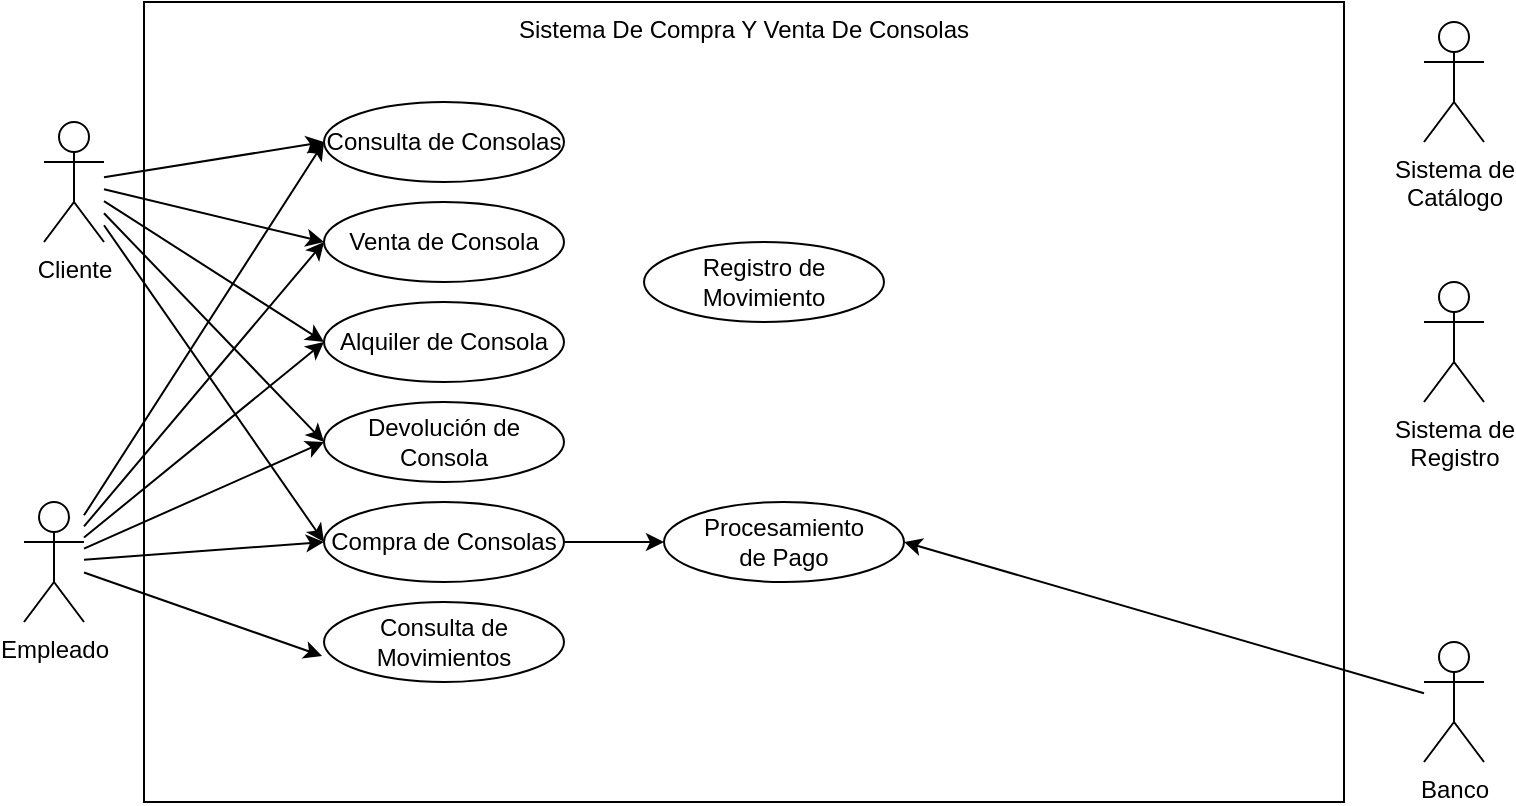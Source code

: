 <mxfile version="14.1.9" type="github">
  <diagram id="CRlLdu1EvOQOia6i6AGP" name="Page-1">
    <mxGraphModel dx="475" dy="488" grid="1" gridSize="10" guides="1" tooltips="1" connect="1" arrows="1" fold="1" page="1" pageScale="1" pageWidth="827" pageHeight="1169" math="0" shadow="0">
      <root>
        <mxCell id="0" />
        <mxCell id="1" parent="0" />
        <mxCell id="dlbpH51tU8teJ_W7UuR7-7" value="Sistema De Compra Y Venta De Consolas" style="rounded=0;whiteSpace=wrap;html=1;verticalAlign=top;labelPosition=center;verticalLabelPosition=middle;align=center;horizontal=1;" vertex="1" parent="1">
          <mxGeometry x="80" y="40" width="600" height="400" as="geometry" />
        </mxCell>
        <mxCell id="dlbpH51tU8teJ_W7UuR7-1" value="&lt;div&gt;Cliente&lt;/div&gt;" style="shape=umlActor;verticalLabelPosition=bottom;verticalAlign=top;html=1;outlineConnect=0;" vertex="1" parent="1">
          <mxGeometry x="30" y="100" width="30" height="60" as="geometry" />
        </mxCell>
        <mxCell id="dlbpH51tU8teJ_W7UuR7-2" value="Empleado" style="shape=umlActor;verticalLabelPosition=bottom;verticalAlign=top;html=1;outlineConnect=0;" vertex="1" parent="1">
          <mxGeometry x="20" y="290" width="30" height="60" as="geometry" />
        </mxCell>
        <mxCell id="dlbpH51tU8teJ_W7UuR7-3" value="Sistema de&lt;br&gt;Registro" style="shape=umlActor;verticalLabelPosition=bottom;verticalAlign=top;html=1;outlineConnect=0;" vertex="1" parent="1">
          <mxGeometry x="720" y="180" width="30" height="60" as="geometry" />
        </mxCell>
        <mxCell id="dlbpH51tU8teJ_W7UuR7-6" value="&lt;div&gt;Banco&lt;/div&gt;" style="shape=umlActor;verticalLabelPosition=bottom;verticalAlign=top;html=1;outlineConnect=0;" vertex="1" parent="1">
          <mxGeometry x="720" y="360" width="30" height="60" as="geometry" />
        </mxCell>
        <mxCell id="dlbpH51tU8teJ_W7UuR7-10" value="Consulta de Consolas" style="ellipse;whiteSpace=wrap;html=1;" vertex="1" parent="1">
          <mxGeometry x="170" y="90" width="120" height="40" as="geometry" />
        </mxCell>
        <mxCell id="dlbpH51tU8teJ_W7UuR7-11" value="Compra de Consolas" style="ellipse;whiteSpace=wrap;html=1;" vertex="1" parent="1">
          <mxGeometry x="170" y="290" width="120" height="40" as="geometry" />
        </mxCell>
        <mxCell id="dlbpH51tU8teJ_W7UuR7-12" value="Venta de Consola" style="ellipse;whiteSpace=wrap;html=1;" vertex="1" parent="1">
          <mxGeometry x="170" y="140" width="120" height="40" as="geometry" />
        </mxCell>
        <mxCell id="dlbpH51tU8teJ_W7UuR7-13" value="Alquiler de Consola" style="ellipse;whiteSpace=wrap;html=1;" vertex="1" parent="1">
          <mxGeometry x="170" y="190" width="120" height="40" as="geometry" />
        </mxCell>
        <mxCell id="dlbpH51tU8teJ_W7UuR7-14" value="Devolución de Consola" style="ellipse;whiteSpace=wrap;html=1;" vertex="1" parent="1">
          <mxGeometry x="170" y="240" width="120" height="40" as="geometry" />
        </mxCell>
        <mxCell id="dlbpH51tU8teJ_W7UuR7-15" value="Consulta de Movimientos" style="ellipse;whiteSpace=wrap;html=1;" vertex="1" parent="1">
          <mxGeometry x="170" y="340" width="120" height="40" as="geometry" />
        </mxCell>
        <mxCell id="dlbpH51tU8teJ_W7UuR7-16" value="Sistema de&lt;br&gt;Catálogo" style="shape=umlActor;verticalLabelPosition=bottom;verticalAlign=top;html=1;outlineConnect=0;" vertex="1" parent="1">
          <mxGeometry x="720" y="50" width="30" height="60" as="geometry" />
        </mxCell>
        <mxCell id="dlbpH51tU8teJ_W7UuR7-19" value="Procesamiento&lt;br&gt;de Pago" style="ellipse;whiteSpace=wrap;html=1;" vertex="1" parent="1">
          <mxGeometry x="340" y="290" width="120" height="40" as="geometry" />
        </mxCell>
        <mxCell id="dlbpH51tU8teJ_W7UuR7-20" value="Registro de Movimiento" style="ellipse;whiteSpace=wrap;html=1;" vertex="1" parent="1">
          <mxGeometry x="330" y="160" width="120" height="40" as="geometry" />
        </mxCell>
        <mxCell id="dlbpH51tU8teJ_W7UuR7-22" value="" style="endArrow=classic;html=1;entryX=0;entryY=0.5;entryDx=0;entryDy=0;" edge="1" parent="1" source="dlbpH51tU8teJ_W7UuR7-1" target="dlbpH51tU8teJ_W7UuR7-10">
          <mxGeometry width="50" height="50" relative="1" as="geometry">
            <mxPoint x="160" y="270" as="sourcePoint" />
            <mxPoint x="210" y="220" as="targetPoint" />
          </mxGeometry>
        </mxCell>
        <mxCell id="dlbpH51tU8teJ_W7UuR7-23" value="" style="endArrow=classic;html=1;entryX=0;entryY=0.5;entryDx=0;entryDy=0;" edge="1" parent="1" source="dlbpH51tU8teJ_W7UuR7-1" target="dlbpH51tU8teJ_W7UuR7-12">
          <mxGeometry width="50" height="50" relative="1" as="geometry">
            <mxPoint x="160" y="270" as="sourcePoint" />
            <mxPoint x="210" y="220" as="targetPoint" />
          </mxGeometry>
        </mxCell>
        <mxCell id="dlbpH51tU8teJ_W7UuR7-24" value="" style="endArrow=classic;html=1;entryX=0;entryY=0.5;entryDx=0;entryDy=0;" edge="1" parent="1" source="dlbpH51tU8teJ_W7UuR7-1" target="dlbpH51tU8teJ_W7UuR7-13">
          <mxGeometry width="50" height="50" relative="1" as="geometry">
            <mxPoint x="160" y="270" as="sourcePoint" />
            <mxPoint x="210" y="220" as="targetPoint" />
          </mxGeometry>
        </mxCell>
        <mxCell id="dlbpH51tU8teJ_W7UuR7-25" value="" style="endArrow=classic;html=1;entryX=0;entryY=0.5;entryDx=0;entryDy=0;" edge="1" parent="1" source="dlbpH51tU8teJ_W7UuR7-1" target="dlbpH51tU8teJ_W7UuR7-14">
          <mxGeometry width="50" height="50" relative="1" as="geometry">
            <mxPoint x="160" y="270" as="sourcePoint" />
            <mxPoint x="210" y="220" as="targetPoint" />
          </mxGeometry>
        </mxCell>
        <mxCell id="dlbpH51tU8teJ_W7UuR7-26" value="" style="endArrow=classic;html=1;entryX=0;entryY=0.5;entryDx=0;entryDy=0;" edge="1" parent="1" source="dlbpH51tU8teJ_W7UuR7-1" target="dlbpH51tU8teJ_W7UuR7-11">
          <mxGeometry width="50" height="50" relative="1" as="geometry">
            <mxPoint x="160" y="270" as="sourcePoint" />
            <mxPoint x="210" y="220" as="targetPoint" />
          </mxGeometry>
        </mxCell>
        <mxCell id="dlbpH51tU8teJ_W7UuR7-27" value="" style="endArrow=classic;html=1;entryX=0;entryY=0.5;entryDx=0;entryDy=0;" edge="1" parent="1" source="dlbpH51tU8teJ_W7UuR7-2" target="dlbpH51tU8teJ_W7UuR7-10">
          <mxGeometry width="50" height="50" relative="1" as="geometry">
            <mxPoint x="60" y="310" as="sourcePoint" />
            <mxPoint x="210" y="220" as="targetPoint" />
          </mxGeometry>
        </mxCell>
        <mxCell id="dlbpH51tU8teJ_W7UuR7-28" value="" style="endArrow=classic;html=1;entryX=0;entryY=0.5;entryDx=0;entryDy=0;" edge="1" parent="1" source="dlbpH51tU8teJ_W7UuR7-2" target="dlbpH51tU8teJ_W7UuR7-12">
          <mxGeometry width="50" height="50" relative="1" as="geometry">
            <mxPoint x="160" y="270" as="sourcePoint" />
            <mxPoint x="210" y="220" as="targetPoint" />
          </mxGeometry>
        </mxCell>
        <mxCell id="dlbpH51tU8teJ_W7UuR7-29" value="" style="endArrow=classic;html=1;entryX=0;entryY=0.5;entryDx=0;entryDy=0;" edge="1" parent="1" source="dlbpH51tU8teJ_W7UuR7-2" target="dlbpH51tU8teJ_W7UuR7-13">
          <mxGeometry width="50" height="50" relative="1" as="geometry">
            <mxPoint x="160" y="270" as="sourcePoint" />
            <mxPoint x="210" y="220" as="targetPoint" />
          </mxGeometry>
        </mxCell>
        <mxCell id="dlbpH51tU8teJ_W7UuR7-30" value="" style="endArrow=classic;html=1;entryX=-0.008;entryY=0.675;entryDx=0;entryDy=0;entryPerimeter=0;" edge="1" parent="1" source="dlbpH51tU8teJ_W7UuR7-2" target="dlbpH51tU8teJ_W7UuR7-15">
          <mxGeometry width="50" height="50" relative="1" as="geometry">
            <mxPoint x="160" y="270" as="sourcePoint" />
            <mxPoint x="210" y="220" as="targetPoint" />
          </mxGeometry>
        </mxCell>
        <mxCell id="dlbpH51tU8teJ_W7UuR7-31" value="" style="endArrow=classic;html=1;entryX=0;entryY=0.5;entryDx=0;entryDy=0;" edge="1" parent="1" source="dlbpH51tU8teJ_W7UuR7-2" target="dlbpH51tU8teJ_W7UuR7-14">
          <mxGeometry width="50" height="50" relative="1" as="geometry">
            <mxPoint x="160" y="270" as="sourcePoint" />
            <mxPoint x="210" y="220" as="targetPoint" />
          </mxGeometry>
        </mxCell>
        <mxCell id="dlbpH51tU8teJ_W7UuR7-32" value="" style="endArrow=classic;html=1;entryX=0;entryY=0.5;entryDx=0;entryDy=0;" edge="1" parent="1" source="dlbpH51tU8teJ_W7UuR7-2" target="dlbpH51tU8teJ_W7UuR7-11">
          <mxGeometry width="50" height="50" relative="1" as="geometry">
            <mxPoint x="160" y="270" as="sourcePoint" />
            <mxPoint x="210" y="220" as="targetPoint" />
          </mxGeometry>
        </mxCell>
        <mxCell id="dlbpH51tU8teJ_W7UuR7-37" value="" style="endArrow=classic;html=1;exitX=1;exitY=0.5;exitDx=0;exitDy=0;entryX=0;entryY=0.5;entryDx=0;entryDy=0;" edge="1" parent="1" source="dlbpH51tU8teJ_W7UuR7-11" target="dlbpH51tU8teJ_W7UuR7-19">
          <mxGeometry width="50" height="50" relative="1" as="geometry">
            <mxPoint x="380" y="270" as="sourcePoint" />
            <mxPoint x="430" y="220" as="targetPoint" />
          </mxGeometry>
        </mxCell>
        <mxCell id="dlbpH51tU8teJ_W7UuR7-38" value="" style="endArrow=classic;html=1;entryX=1;entryY=0.5;entryDx=0;entryDy=0;" edge="1" parent="1" source="dlbpH51tU8teJ_W7UuR7-6" target="dlbpH51tU8teJ_W7UuR7-19">
          <mxGeometry width="50" height="50" relative="1" as="geometry">
            <mxPoint x="520" y="270" as="sourcePoint" />
            <mxPoint x="570" y="220" as="targetPoint" />
          </mxGeometry>
        </mxCell>
      </root>
    </mxGraphModel>
  </diagram>
</mxfile>
